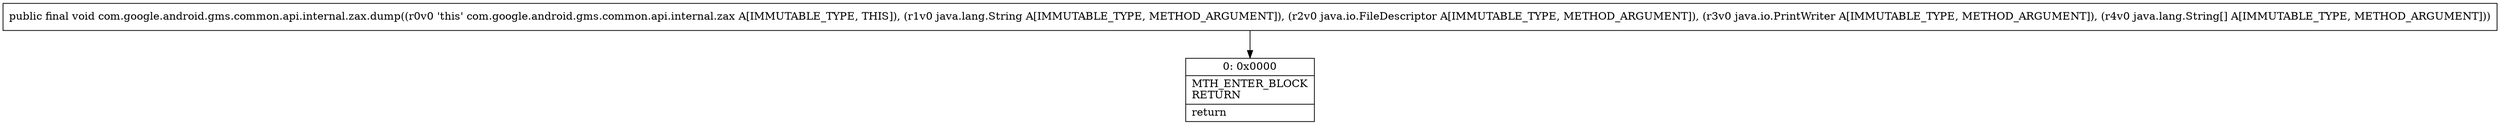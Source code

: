 digraph "CFG forcom.google.android.gms.common.api.internal.zax.dump(Ljava\/lang\/String;Ljava\/io\/FileDescriptor;Ljava\/io\/PrintWriter;[Ljava\/lang\/String;)V" {
Node_0 [shape=record,label="{0\:\ 0x0000|MTH_ENTER_BLOCK\lRETURN\l|return\l}"];
MethodNode[shape=record,label="{public final void com.google.android.gms.common.api.internal.zax.dump((r0v0 'this' com.google.android.gms.common.api.internal.zax A[IMMUTABLE_TYPE, THIS]), (r1v0 java.lang.String A[IMMUTABLE_TYPE, METHOD_ARGUMENT]), (r2v0 java.io.FileDescriptor A[IMMUTABLE_TYPE, METHOD_ARGUMENT]), (r3v0 java.io.PrintWriter A[IMMUTABLE_TYPE, METHOD_ARGUMENT]), (r4v0 java.lang.String[] A[IMMUTABLE_TYPE, METHOD_ARGUMENT])) }"];
MethodNode -> Node_0;
}

